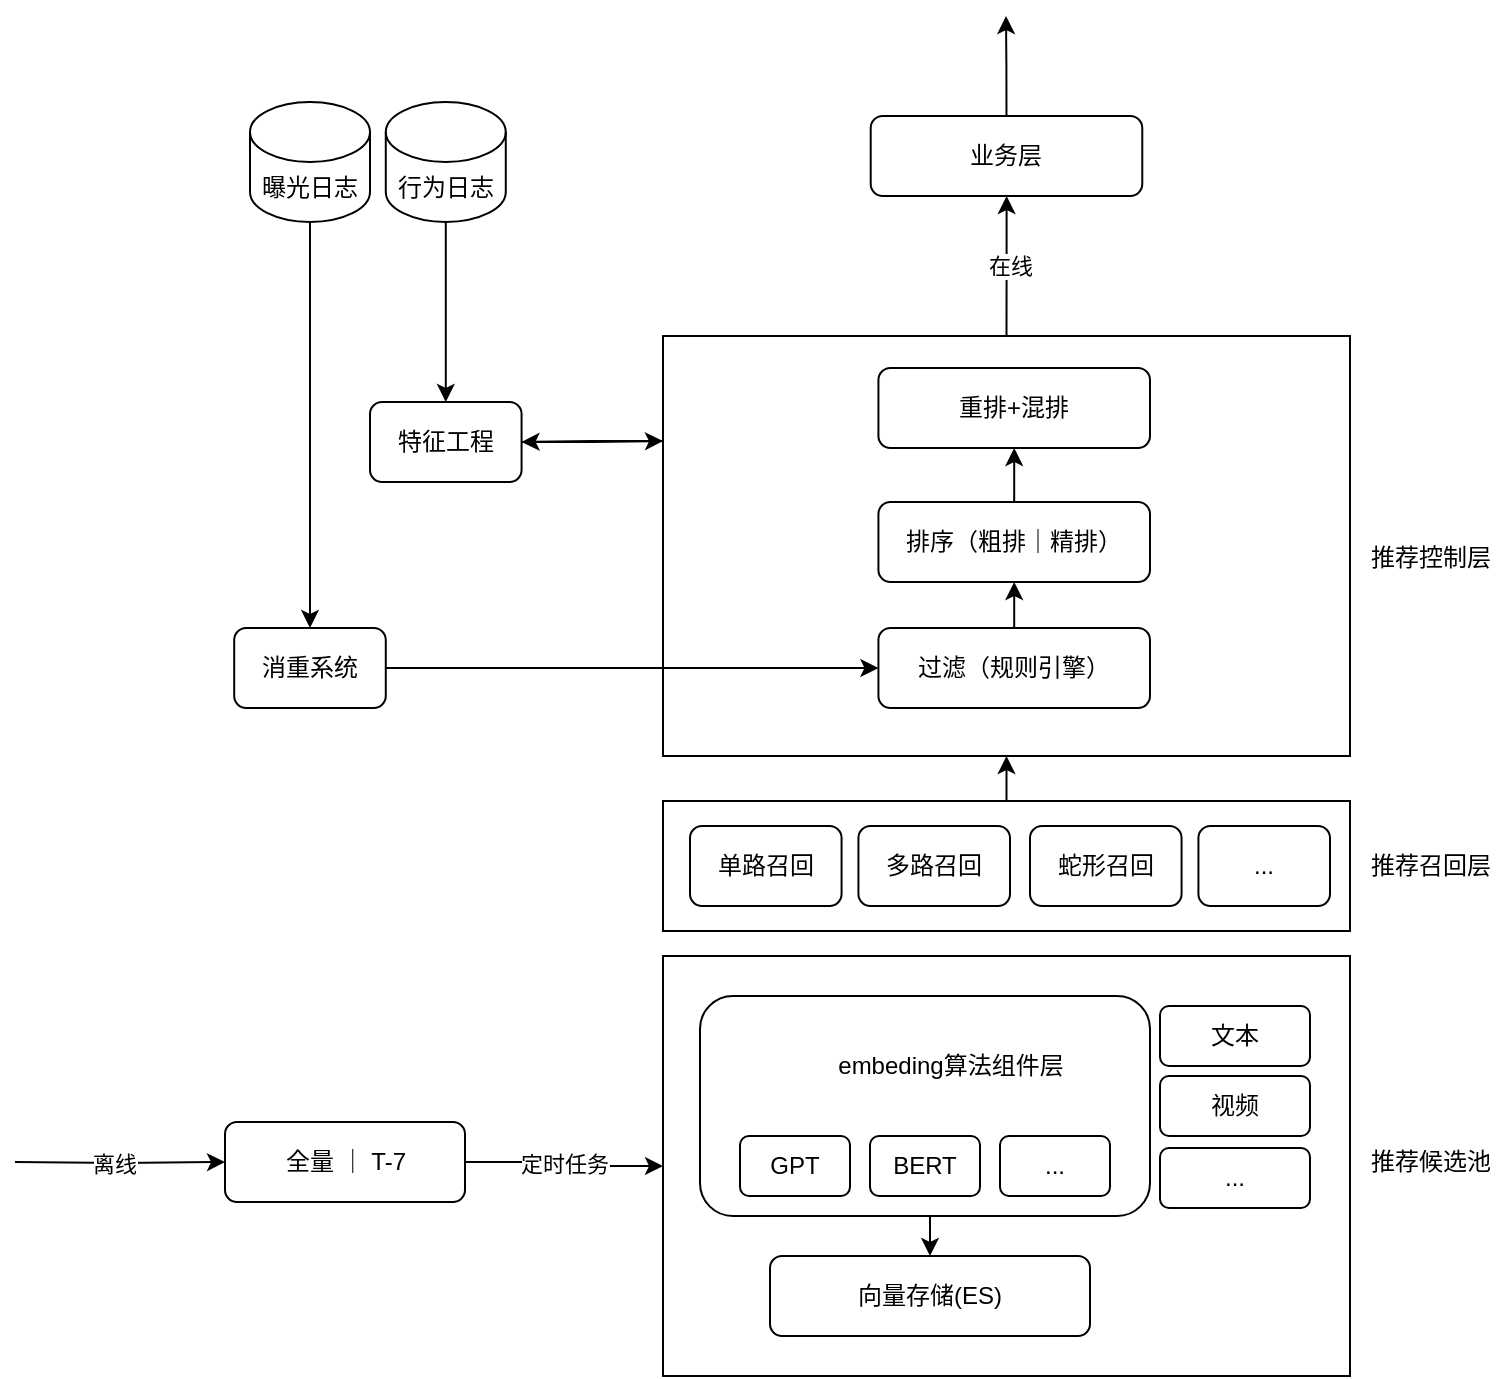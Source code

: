 <mxfile version="21.6.5" type="github">
  <diagram name="第 1 页" id="dJIPi76iVZj3krwEWg67">
    <mxGraphModel dx="1242" dy="724" grid="1" gridSize="10" guides="1" tooltips="1" connect="1" arrows="1" fold="1" page="1" pageScale="1" pageWidth="827" pageHeight="1169" math="0" shadow="0">
      <root>
        <mxCell id="0" />
        <mxCell id="1" parent="0" />
        <mxCell id="nsF8MxTp3OHglWCViLP3-35" value="" style="rounded=0;whiteSpace=wrap;html=1;" vertex="1" parent="1">
          <mxGeometry x="546.5" y="680" width="343.5" height="210" as="geometry" />
        </mxCell>
        <mxCell id="nsF8MxTp3OHglWCViLP3-79" style="edgeStyle=orthogonalEdgeStyle;rounded=0;orthogonalLoop=1;jettySize=auto;html=1;exitX=0.5;exitY=1;exitDx=0;exitDy=0;entryX=0.5;entryY=0;entryDx=0;entryDy=0;" edge="1" parent="1" source="nsF8MxTp3OHglWCViLP3-5" target="nsF8MxTp3OHglWCViLP3-9">
          <mxGeometry relative="1" as="geometry" />
        </mxCell>
        <mxCell id="nsF8MxTp3OHglWCViLP3-5" value="" style="rounded=1;whiteSpace=wrap;html=1;" vertex="1" parent="1">
          <mxGeometry x="565" y="700" width="225" height="110" as="geometry" />
        </mxCell>
        <mxCell id="nsF8MxTp3OHglWCViLP3-1" value="推荐召回层" style="text;html=1;align=center;verticalAlign=middle;resizable=0;points=[];autosize=1;strokeColor=none;fillColor=none;" vertex="1" parent="1">
          <mxGeometry x="890" y="620" width="80" height="30" as="geometry" />
        </mxCell>
        <mxCell id="nsF8MxTp3OHglWCViLP3-2" value="embeding算法组件层" style="text;html=1;align=center;verticalAlign=middle;resizable=0;points=[];autosize=1;strokeColor=none;fillColor=none;" vertex="1" parent="1">
          <mxGeometry x="620" y="720" width="140" height="30" as="geometry" />
        </mxCell>
        <mxCell id="nsF8MxTp3OHglWCViLP3-6" value="GPT" style="rounded=1;whiteSpace=wrap;html=1;" vertex="1" parent="1">
          <mxGeometry x="585" y="770" width="55" height="30" as="geometry" />
        </mxCell>
        <mxCell id="nsF8MxTp3OHglWCViLP3-7" value="BERT" style="rounded=1;whiteSpace=wrap;html=1;" vertex="1" parent="1">
          <mxGeometry x="650" y="770" width="55" height="30" as="geometry" />
        </mxCell>
        <mxCell id="nsF8MxTp3OHglWCViLP3-8" value="..." style="rounded=1;whiteSpace=wrap;html=1;" vertex="1" parent="1">
          <mxGeometry x="715" y="770" width="55" height="30" as="geometry" />
        </mxCell>
        <mxCell id="nsF8MxTp3OHglWCViLP3-9" value="向量存储(ES)" style="rounded=1;whiteSpace=wrap;html=1;" vertex="1" parent="1">
          <mxGeometry x="600" y="830" width="160" height="40" as="geometry" />
        </mxCell>
        <mxCell id="nsF8MxTp3OHglWCViLP3-12" value="定时任务" style="edgeStyle=orthogonalEdgeStyle;rounded=0;orthogonalLoop=1;jettySize=auto;html=1;exitX=1;exitY=0.5;exitDx=0;exitDy=0;entryX=0;entryY=0.5;entryDx=0;entryDy=0;" edge="1" parent="1" source="nsF8MxTp3OHglWCViLP3-13" target="nsF8MxTp3OHglWCViLP3-35">
          <mxGeometry relative="1" as="geometry">
            <mxPoint x="537.5" y="755" as="targetPoint" />
            <mxPoint as="offset" />
          </mxGeometry>
        </mxCell>
        <mxCell id="nsF8MxTp3OHglWCViLP3-13" value="全量 ｜ T-7" style="rounded=1;whiteSpace=wrap;html=1;" vertex="1" parent="1">
          <mxGeometry x="327.5" y="763" width="120" height="40" as="geometry" />
        </mxCell>
        <mxCell id="nsF8MxTp3OHglWCViLP3-14" style="edgeStyle=orthogonalEdgeStyle;rounded=0;orthogonalLoop=1;jettySize=auto;html=1;" edge="1" parent="1" target="nsF8MxTp3OHglWCViLP3-13">
          <mxGeometry relative="1" as="geometry">
            <mxPoint x="222.5" y="783" as="sourcePoint" />
          </mxGeometry>
        </mxCell>
        <mxCell id="nsF8MxTp3OHglWCViLP3-20" value="离线" style="edgeLabel;html=1;align=center;verticalAlign=middle;resizable=0;points=[];" vertex="1" connectable="0" parent="nsF8MxTp3OHglWCViLP3-14">
          <mxGeometry x="-0.345" y="-1" relative="1" as="geometry">
            <mxPoint x="15" y="-1" as="offset" />
          </mxGeometry>
        </mxCell>
        <mxCell id="nsF8MxTp3OHglWCViLP3-21" value="文本" style="rounded=1;whiteSpace=wrap;html=1;" vertex="1" parent="1">
          <mxGeometry x="795" y="705" width="75" height="30" as="geometry" />
        </mxCell>
        <mxCell id="nsF8MxTp3OHglWCViLP3-22" value="视频" style="rounded=1;whiteSpace=wrap;html=1;" vertex="1" parent="1">
          <mxGeometry x="795" y="740" width="75" height="30" as="geometry" />
        </mxCell>
        <mxCell id="nsF8MxTp3OHglWCViLP3-23" value="..." style="rounded=1;whiteSpace=wrap;html=1;" vertex="1" parent="1">
          <mxGeometry x="795" y="776" width="75" height="30" as="geometry" />
        </mxCell>
        <mxCell id="nsF8MxTp3OHglWCViLP3-52" style="edgeStyle=orthogonalEdgeStyle;rounded=0;orthogonalLoop=1;jettySize=auto;html=1;exitX=0.5;exitY=0;exitDx=0;exitDy=0;entryX=0.5;entryY=1;entryDx=0;entryDy=0;" edge="1" parent="1" source="nsF8MxTp3OHglWCViLP3-36" target="nsF8MxTp3OHglWCViLP3-44">
          <mxGeometry relative="1" as="geometry" />
        </mxCell>
        <mxCell id="nsF8MxTp3OHglWCViLP3-36" value="" style="rounded=0;whiteSpace=wrap;html=1;" vertex="1" parent="1">
          <mxGeometry x="546.5" y="602.5" width="343.5" height="65" as="geometry" />
        </mxCell>
        <mxCell id="nsF8MxTp3OHglWCViLP3-37" value="单路召回" style="rounded=1;whiteSpace=wrap;html=1;" vertex="1" parent="1">
          <mxGeometry x="560" y="615" width="75.789" height="40" as="geometry" />
        </mxCell>
        <mxCell id="nsF8MxTp3OHglWCViLP3-38" value="多路召回" style="rounded=1;whiteSpace=wrap;html=1;" vertex="1" parent="1">
          <mxGeometry x="644.211" y="615" width="75.789" height="40" as="geometry" />
        </mxCell>
        <mxCell id="nsF8MxTp3OHglWCViLP3-41" value="蛇形召回" style="rounded=1;whiteSpace=wrap;html=1;" vertex="1" parent="1">
          <mxGeometry x="730.001" y="615" width="75.789" height="40" as="geometry" />
        </mxCell>
        <mxCell id="nsF8MxTp3OHglWCViLP3-42" value="..." style="rounded=1;whiteSpace=wrap;html=1;" vertex="1" parent="1">
          <mxGeometry x="814.21" y="615" width="65.79" height="40" as="geometry" />
        </mxCell>
        <mxCell id="nsF8MxTp3OHglWCViLP3-61" style="edgeStyle=orthogonalEdgeStyle;rounded=0;orthogonalLoop=1;jettySize=auto;html=1;exitX=0.5;exitY=0;exitDx=0;exitDy=0;" edge="1" parent="1" source="nsF8MxTp3OHglWCViLP3-44" target="nsF8MxTp3OHglWCViLP3-56">
          <mxGeometry relative="1" as="geometry" />
        </mxCell>
        <mxCell id="nsF8MxTp3OHglWCViLP3-62" value="在线" style="edgeLabel;html=1;align=center;verticalAlign=middle;resizable=0;points=[];" vertex="1" connectable="0" parent="nsF8MxTp3OHglWCViLP3-61">
          <mxGeometry x="0.014" y="-1" relative="1" as="geometry">
            <mxPoint as="offset" />
          </mxGeometry>
        </mxCell>
        <mxCell id="nsF8MxTp3OHglWCViLP3-65" style="edgeStyle=orthogonalEdgeStyle;rounded=0;orthogonalLoop=1;jettySize=auto;html=1;exitX=0;exitY=0.25;exitDx=0;exitDy=0;entryX=1;entryY=0.5;entryDx=0;entryDy=0;" edge="1" parent="1" source="nsF8MxTp3OHglWCViLP3-44" target="nsF8MxTp3OHglWCViLP3-63">
          <mxGeometry relative="1" as="geometry" />
        </mxCell>
        <mxCell id="nsF8MxTp3OHglWCViLP3-44" value="" style="rounded=0;whiteSpace=wrap;html=1;" vertex="1" parent="1">
          <mxGeometry x="546.5" y="370" width="343.5" height="210" as="geometry" />
        </mxCell>
        <mxCell id="nsF8MxTp3OHglWCViLP3-50" style="edgeStyle=orthogonalEdgeStyle;rounded=0;orthogonalLoop=1;jettySize=auto;html=1;exitX=1;exitY=0.5;exitDx=0;exitDy=0;" edge="1" parent="1" source="nsF8MxTp3OHglWCViLP3-46" target="nsF8MxTp3OHglWCViLP3-48">
          <mxGeometry relative="1" as="geometry" />
        </mxCell>
        <mxCell id="nsF8MxTp3OHglWCViLP3-46" value="消重系统" style="rounded=1;whiteSpace=wrap;html=1;" vertex="1" parent="1">
          <mxGeometry x="332.1" y="516" width="75.789" height="40" as="geometry" />
        </mxCell>
        <mxCell id="nsF8MxTp3OHglWCViLP3-54" style="edgeStyle=orthogonalEdgeStyle;rounded=0;orthogonalLoop=1;jettySize=auto;html=1;exitX=0.5;exitY=0;exitDx=0;exitDy=0;" edge="1" parent="1" source="nsF8MxTp3OHglWCViLP3-47" target="nsF8MxTp3OHglWCViLP3-49">
          <mxGeometry relative="1" as="geometry" />
        </mxCell>
        <mxCell id="nsF8MxTp3OHglWCViLP3-47" value="排序（粗排｜精排）" style="rounded=1;whiteSpace=wrap;html=1;" vertex="1" parent="1">
          <mxGeometry x="654.21" y="453" width="135.79" height="40" as="geometry" />
        </mxCell>
        <mxCell id="nsF8MxTp3OHglWCViLP3-53" style="edgeStyle=orthogonalEdgeStyle;rounded=0;orthogonalLoop=1;jettySize=auto;html=1;exitX=0.5;exitY=0;exitDx=0;exitDy=0;" edge="1" parent="1" source="nsF8MxTp3OHglWCViLP3-48" target="nsF8MxTp3OHglWCViLP3-47">
          <mxGeometry relative="1" as="geometry" />
        </mxCell>
        <mxCell id="nsF8MxTp3OHglWCViLP3-48" value="过滤（规则引擎）" style="rounded=1;whiteSpace=wrap;html=1;" vertex="1" parent="1">
          <mxGeometry x="654.21" y="516" width="135.79" height="40" as="geometry" />
        </mxCell>
        <mxCell id="nsF8MxTp3OHglWCViLP3-49" value="重排+混排" style="rounded=1;whiteSpace=wrap;html=1;" vertex="1" parent="1">
          <mxGeometry x="654.21" y="386" width="135.79" height="40" as="geometry" />
        </mxCell>
        <mxCell id="nsF8MxTp3OHglWCViLP3-51" value="推荐控制层" style="text;html=1;align=center;verticalAlign=middle;resizable=0;points=[];autosize=1;strokeColor=none;fillColor=none;" vertex="1" parent="1">
          <mxGeometry x="890" y="466" width="80" height="30" as="geometry" />
        </mxCell>
        <mxCell id="nsF8MxTp3OHglWCViLP3-60" style="edgeStyle=orthogonalEdgeStyle;rounded=0;orthogonalLoop=1;jettySize=auto;html=1;exitX=0.5;exitY=0;exitDx=0;exitDy=0;" edge="1" parent="1" source="nsF8MxTp3OHglWCViLP3-56">
          <mxGeometry relative="1" as="geometry">
            <mxPoint x="718" y="210" as="targetPoint" />
          </mxGeometry>
        </mxCell>
        <mxCell id="nsF8MxTp3OHglWCViLP3-56" value="业务层" style="rounded=1;whiteSpace=wrap;html=1;" vertex="1" parent="1">
          <mxGeometry x="650.35" y="260" width="135.79" height="40" as="geometry" />
        </mxCell>
        <mxCell id="nsF8MxTp3OHglWCViLP3-64" style="edgeStyle=orthogonalEdgeStyle;rounded=0;orthogonalLoop=1;jettySize=auto;html=1;exitX=1;exitY=0.5;exitDx=0;exitDy=0;entryX=0;entryY=0.25;entryDx=0;entryDy=0;" edge="1" parent="1" source="nsF8MxTp3OHglWCViLP3-63" target="nsF8MxTp3OHglWCViLP3-44">
          <mxGeometry relative="1" as="geometry" />
        </mxCell>
        <mxCell id="nsF8MxTp3OHglWCViLP3-63" value="特征工程" style="rounded=1;whiteSpace=wrap;html=1;" vertex="1" parent="1">
          <mxGeometry x="400" y="403" width="75.789" height="40" as="geometry" />
        </mxCell>
        <mxCell id="nsF8MxTp3OHglWCViLP3-76" style="edgeStyle=orthogonalEdgeStyle;rounded=0;orthogonalLoop=1;jettySize=auto;html=1;exitX=0.5;exitY=1;exitDx=0;exitDy=0;exitPerimeter=0;entryX=0.5;entryY=0;entryDx=0;entryDy=0;" edge="1" parent="1" source="nsF8MxTp3OHglWCViLP3-73" target="nsF8MxTp3OHglWCViLP3-46">
          <mxGeometry relative="1" as="geometry" />
        </mxCell>
        <mxCell id="nsF8MxTp3OHglWCViLP3-75" style="edgeStyle=orthogonalEdgeStyle;rounded=0;orthogonalLoop=1;jettySize=auto;html=1;exitX=0.5;exitY=1;exitDx=0;exitDy=0;exitPerimeter=0;entryX=0.5;entryY=0;entryDx=0;entryDy=0;" edge="1" parent="1" source="nsF8MxTp3OHglWCViLP3-74" target="nsF8MxTp3OHglWCViLP3-63">
          <mxGeometry relative="1" as="geometry" />
        </mxCell>
        <mxCell id="nsF8MxTp3OHglWCViLP3-77" value="" style="group" vertex="1" connectable="0" parent="1">
          <mxGeometry x="340" y="253" width="127.89" height="60" as="geometry" />
        </mxCell>
        <mxCell id="nsF8MxTp3OHglWCViLP3-73" value="曝光日志" style="shape=cylinder3;whiteSpace=wrap;html=1;boundedLbl=1;backgroundOutline=1;size=15;" vertex="1" parent="nsF8MxTp3OHglWCViLP3-77">
          <mxGeometry width="60.0" height="60" as="geometry" />
        </mxCell>
        <mxCell id="nsF8MxTp3OHglWCViLP3-74" value="行为日志" style="shape=cylinder3;whiteSpace=wrap;html=1;boundedLbl=1;backgroundOutline=1;size=15;" vertex="1" parent="nsF8MxTp3OHglWCViLP3-77">
          <mxGeometry x="67.89" width="60.0" height="60" as="geometry" />
        </mxCell>
        <mxCell id="nsF8MxTp3OHglWCViLP3-78" value="推荐候选池" style="text;html=1;align=center;verticalAlign=middle;resizable=0;points=[];autosize=1;strokeColor=none;fillColor=none;" vertex="1" parent="1">
          <mxGeometry x="890" y="768" width="80" height="30" as="geometry" />
        </mxCell>
      </root>
    </mxGraphModel>
  </diagram>
</mxfile>
